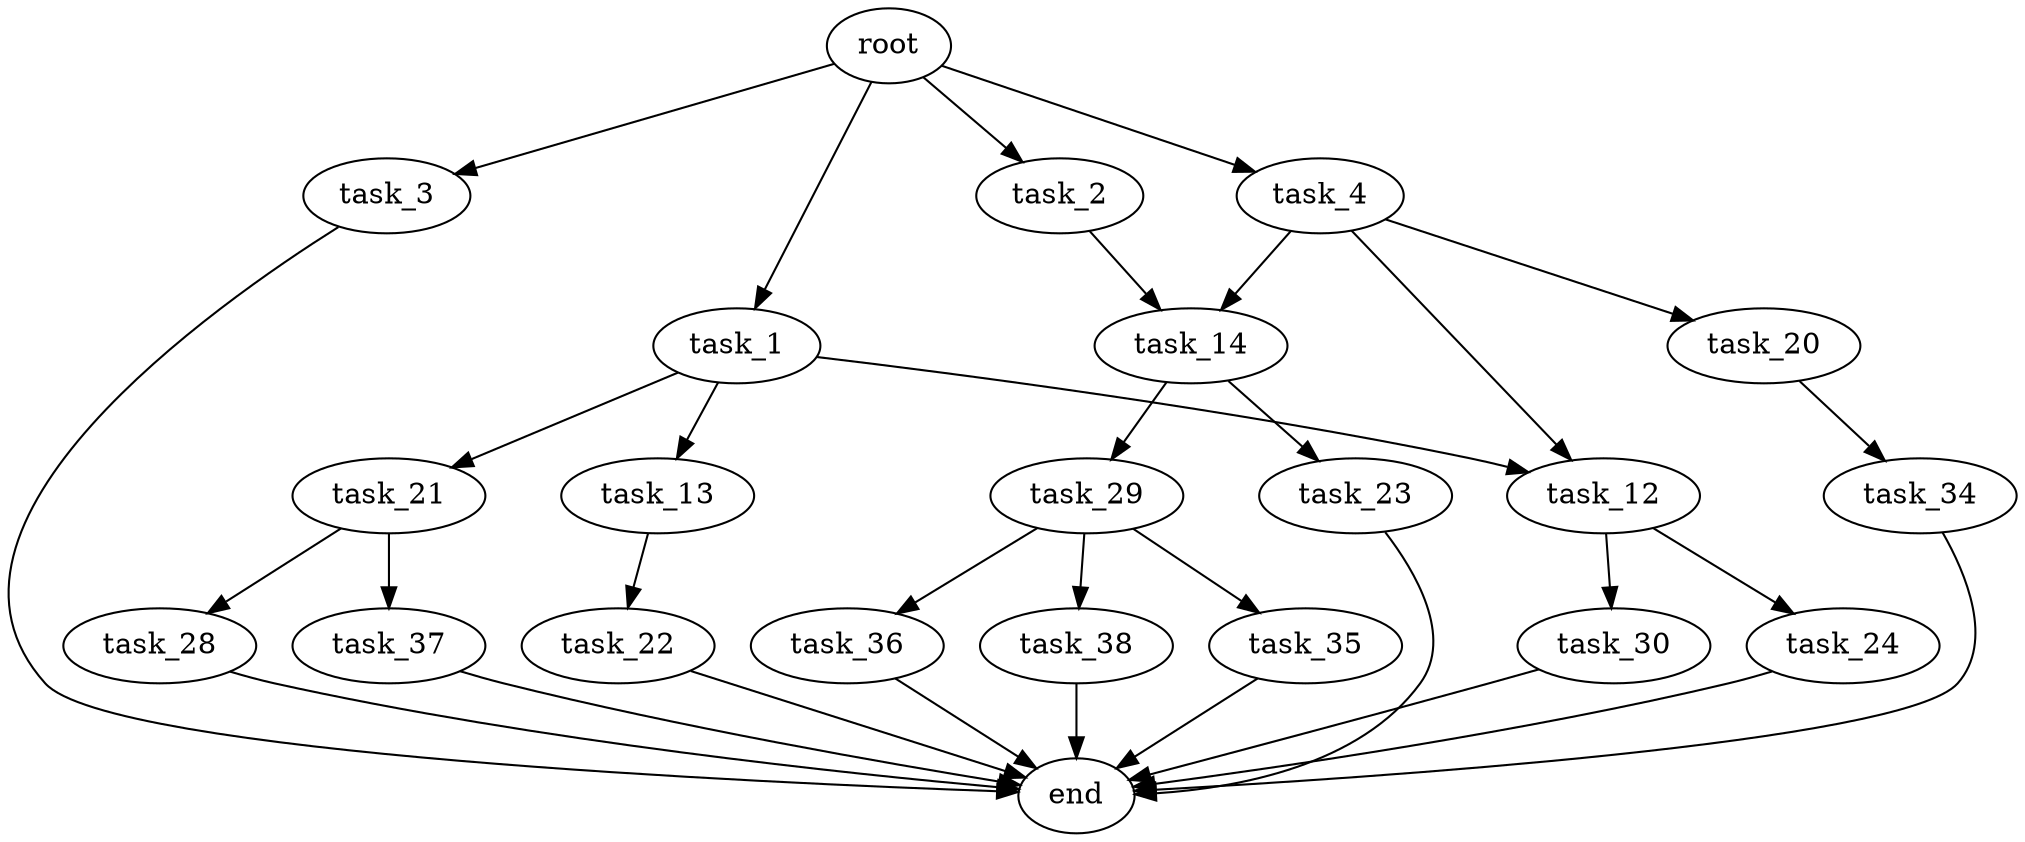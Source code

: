 digraph G {
  root [size="0.000000"];
  task_1 [size="1508998840.000000"];
  task_2 [size="3108014508.000000"];
  task_3 [size="28991029248.000000"];
  task_4 [size="231928233984.000000"];
  task_12 [size="134217728000.000000"];
  task_13 [size="196437156025.000000"];
  task_14 [size="100272163266.000000"];
  task_20 [size="9423132237.000000"];
  task_21 [size="50695963406.000000"];
  task_22 [size="134217728000.000000"];
  task_23 [size="231928233984.000000"];
  task_24 [size="648138320529.000000"];
  task_28 [size="46194470346.000000"];
  task_29 [size="59762803686.000000"];
  task_30 [size="133242890721.000000"];
  task_34 [size="1293496779.000000"];
  task_35 [size="180529147954.000000"];
  task_36 [size="18837635018.000000"];
  task_37 [size="2266781174.000000"];
  task_38 [size="28991029248.000000"];
  end [size="0.000000"];

  root -> task_1 [size="1.000000"];
  root -> task_2 [size="1.000000"];
  root -> task_3 [size="1.000000"];
  root -> task_4 [size="1.000000"];
  task_1 -> task_12 [size="33554432.000000"];
  task_1 -> task_13 [size="33554432.000000"];
  task_1 -> task_21 [size="33554432.000000"];
  task_2 -> task_14 [size="301989888.000000"];
  task_3 -> end [size="1.000000"];
  task_4 -> task_12 [size="301989888.000000"];
  task_4 -> task_14 [size="301989888.000000"];
  task_4 -> task_20 [size="301989888.000000"];
  task_12 -> task_24 [size="209715200.000000"];
  task_12 -> task_30 [size="209715200.000000"];
  task_13 -> task_22 [size="134217728.000000"];
  task_14 -> task_23 [size="411041792.000000"];
  task_14 -> task_29 [size="411041792.000000"];
  task_20 -> task_34 [size="209715200.000000"];
  task_21 -> task_28 [size="75497472.000000"];
  task_21 -> task_37 [size="75497472.000000"];
  task_22 -> end [size="1.000000"];
  task_23 -> end [size="1.000000"];
  task_24 -> end [size="1.000000"];
  task_28 -> end [size="1.000000"];
  task_29 -> task_35 [size="75497472.000000"];
  task_29 -> task_36 [size="75497472.000000"];
  task_29 -> task_38 [size="75497472.000000"];
  task_30 -> end [size="1.000000"];
  task_34 -> end [size="1.000000"];
  task_35 -> end [size="1.000000"];
  task_36 -> end [size="1.000000"];
  task_37 -> end [size="1.000000"];
  task_38 -> end [size="1.000000"];
}
